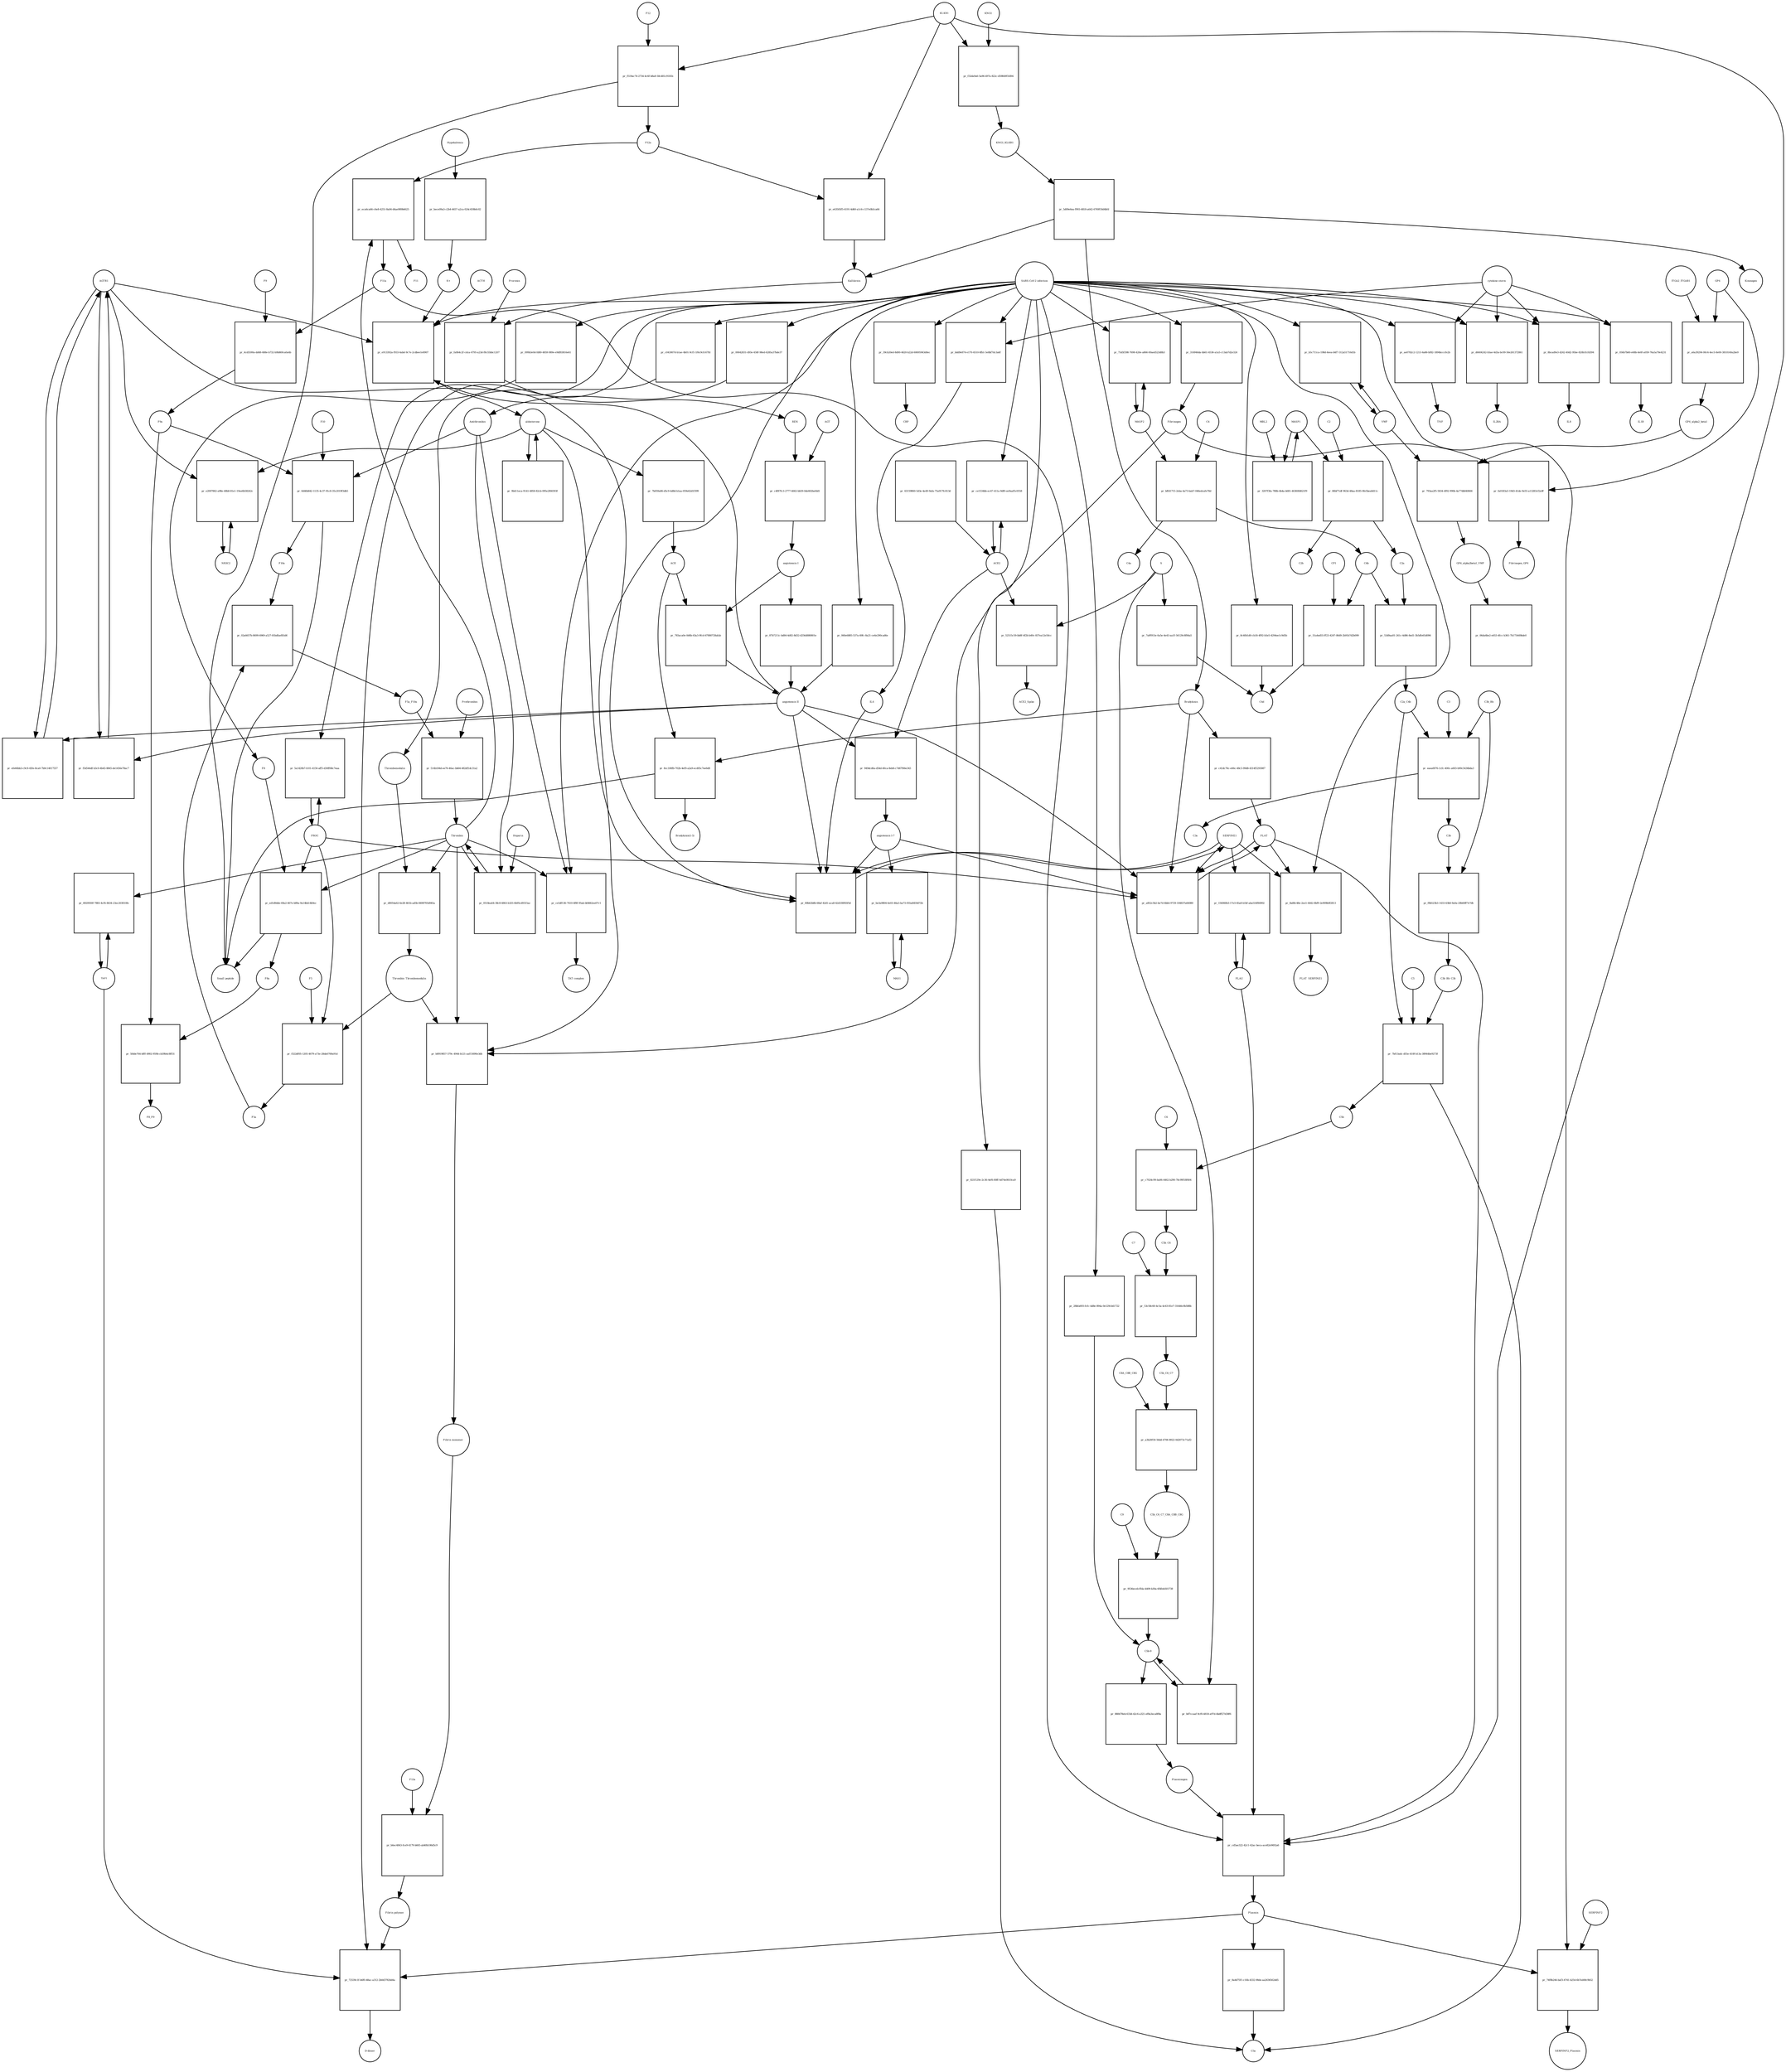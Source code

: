 strict digraph  {
F8 [annotation="urn_miriam_hgnc_3546|urn_miriam_taxonomy_9606", bipartite=0, cls=macromolecule, fontsize=4, label=F8, shape=circle];
"pr_ed1d9dde-69a2-467e-b89a-9a14bb14b9ec" [annotation="", bipartite=1, cls=process, fontsize=4, label="pr_ed1d9dde-69a2-467e-b89a-9a14bb14b9ec", shape=square];
"Small peptide" [annotation=urn_miriam_mesh_D010446, bipartite=0, cls=macromolecule, fontsize=4, label="Small peptide", shape=circle];
F8a [annotation="urn_miriam_hgnc.symbol_F8|urn_miriam_mesh_D015944|urn_miriam_taxonomy_9606", bipartite=0, cls=macromolecule, fontsize=4, label=F8a, shape=circle];
Thrombin [annotation="urn_miriam_hgnc_3535|urn_miriam_taxonomy_9606", bipartite=0, cls=macromolecule, fontsize=4, label=Thrombin, shape=circle];
PROC [annotation="urn_miriam_hgnc_9451|urn_miriam_taxonomy_9606", bipartite=0, cls=macromolecule, fontsize=4, label=PROC, shape=circle];
AGTR1 [annotation=urn_miriam_hgnc_336, bipartite=0, cls=macromolecule, fontsize=4, label=AGTR1, shape=circle];
"pr_efe66bb3-c9c9-45fe-8ca0-7b9c14017557" [annotation="", bipartite=1, cls=process, fontsize=4, label="pr_efe66bb3-c9c9-45fe-8ca0-7b9c14017557", shape=square];
"angiotensin II" [annotation="urn_miriam_obo.chebi_CHEBI%3A2718|urn_miriam_taxonomy_9606", bipartite=0, cls="simple chemical", fontsize=4, label="angiotensin II", shape=circle];
NR3C2 [annotation="", bipartite=0, cls=macromolecule, fontsize=4, label=NR3C2, shape=circle];
"pr_e2007862-a98e-48b8-81e1-19ee6b58242c" [annotation="", bipartite=1, cls=process, fontsize=4, label="pr_e2007862-a98e-48b8-81e1-19ee6b58242c", shape=square];
aldosterone [annotation="urn_miriam_obo.chebi_CHEBI%3A27584", bipartite=0, cls="simple chemical", fontsize=4, label=aldosterone, shape=circle];
"pr_9b411eca-9141-4858-82cb-095e2f66593f" [annotation="", bipartite=1, cls=process, fontsize=4, label="pr_9b411eca-9141-4858-82cb-095e2f66593f", shape=square];
SERPINE1 [annotation="", bipartite=0, cls=macromolecule, fontsize=4, label=SERPINE1, shape=circle];
"pr_80b62b8b-68af-42d1-aca8-42d330f65f5d" [annotation="", bipartite=1, cls=process, fontsize=4, label="pr_80b62b8b-68af-42d1-aca8-42d330f65f5d", shape=square];
"angiotensin I-7" [annotation="urn_miriam_obo.chebi_CHEBI%3A55438|urn_miriam_taxonomy_9606", bipartite=0, cls="simple chemical", fontsize=4, label="angiotensin I-7", shape=circle];
IL6 [annotation="urn_miriam_hgnc_6018|urn_miriam_taxonomy_9606", bipartite=0, cls=macromolecule, fontsize=4, label=IL6, shape=circle];
"pr_e913392a-f933-4abd-9c7e-2cdbee1e8907" [annotation="", bipartite=1, cls=process, fontsize=4, label="pr_e913392a-f933-4abd-9c7e-2cdbee1e8907", shape=square];
"SARS-CoV-2 infection" [annotation="urn_miriam_taxonomy_2697049|urn_miriam_mesh_D012327", bipartite=0, cls=phenotype, fontsize=4, label="SARS-CoV-2 infection", shape=circle];
"K+" [annotation="urn_miriam_obo.chebi_CHEBI%3A29103", bipartite=0, cls="simple chemical", fontsize=4, label="K+", shape=circle];
ACTH [annotation=urn_miriam_hgnc_9201, bipartite=0, cls="simple chemical", fontsize=4, label=ACTH, shape=circle];
"pr_060e6885-537a-49fc-8a21-ce6e290cad6e" [annotation="", bipartite=1, cls=process, fontsize=4, label="pr_060e6885-537a-49fc-8a21-ce6e290cad6e", shape=square];
Bradykinin [annotation="urn_miriam_obo.chebi_CHEBI%3A3165|urn_miriam_taxonomy_9606", bipartite=0, cls=macromolecule, fontsize=4, label=Bradykinin, shape=circle];
"pr_8cc180fb-702b-4ef9-a2a9-ecd05c7ee6d8" [annotation="", bipartite=1, cls=process, fontsize=4, label="pr_8cc180fb-702b-4ef9-a2a9-ecd05c7ee6d8", shape=square];
"Bradykinin(1-5)" [annotation="urn_miriam_mesh_C079000|urn_miriam_taxonomy_9606", bipartite=0, cls=macromolecule, fontsize=4, label="Bradykinin(1-5)", shape=circle];
ACE [annotation="urn_miriam_hgnc_2707|urn_miriam_taxonomy_9606", bipartite=0, cls=macromolecule, fontsize=4, label=ACE, shape=circle];
"pr_c41dc76c-e66c-48c5-99d8-4314f5293087" [annotation="", bipartite=1, cls=process, fontsize=4, label="pr_c41dc76c-e66c-48c5-99d8-4314f5293087", shape=square];
PLAT [annotation="urn_miriam_hgnc_9051|urn_miriam_taxonomy_9606", bipartite=0, cls=macromolecule, fontsize=4, label=PLAT, shape=circle];
"pr_f5d544df-b3c0-4b43-8845-de1456e78ac7" [annotation="", bipartite=1, cls=process, fontsize=4, label="pr_f5d544df-b3c0-4b43-8845-de1456e78ac7", shape=square];
MAS1 [annotation="", bipartite=0, cls=macromolecule, fontsize=4, label=MAS1, shape=circle];
"pr_be3a9804-6e03-46a3-ba73-055a8459d72b" [annotation="", bipartite=1, cls=process, fontsize=4, label="pr_be3a9804-6e03-46a3-ba73-055a8459d72b", shape=square];
Fibrinogen [annotation="urn_miriam_pubmed_19296670|urn_miriam_obo.go_GO%3A0005577|urn_miriam_hgnc_3661|urn_miriam_hgnc_3662|urn_miriam_hgnc_3694|urn_miriam_taxonomy_9606", bipartite=0, cls=complex, fontsize=4, label=Fibrinogen, shape=circle];
"pr_fa0183a5-19d3-41de-9e55-a13283cf2a9f" [annotation="", bipartite=1, cls=process, fontsize=4, label="pr_fa0183a5-19d3-41de-9e55-a13283cf2a9f", shape=square];
GP6 [annotation="urn_miriam_hgnc_HGNC%3A14388|urn_miriam_taxonomy_9606", bipartite=0, cls=macromolecule, fontsize=4, label=GP6, shape=circle];
Fibrinogen_GP6 [annotation="urn_miriam_pubmed_19296670|urn_miriam_obo.go_GO%3A0005577|urn_miriam_hgnc_HGNC%3A14388|urn_miriam_taxonomy_9606", bipartite=0, cls=complex, fontsize=4, label=Fibrinogen_GP6, shape=circle];
GP6_alpha2_beta1 [annotation="urn_miriam_pubmed_25051961|urn_miriam_taxonomy_10090|urn_miriam_hgnc_14338|urn_miriam_hgnc_6137|urn_miriam_hgnc_6153", bipartite=0, cls=complex, fontsize=4, label=GP6_alpha2_beta1, shape=circle];
"pr_793aa2f5-5834-4f92-990b-4a77db840666" [annotation="", bipartite=1, cls=process, fontsize=4, label="pr_793aa2f5-5834-4f92-990b-4a77db840666", shape=square];
VWF [annotation="urn_miriam_hgnc_12726|urn_miriam_taxonomy_9606", bipartite=0, cls=macromolecule, fontsize=4, label=VWF, shape=circle];
GP6_alpha2beta1_VWF [annotation="urn_miriam_pubmed_25051961|urn_miriam_taxonomy_10090|urn_miriam_hgnc_14338|urn_miriam_hgnc_6137|urn_miriam_hgnc_6153|urn_miriam_hgnc_12726", bipartite=0, cls=complex, fontsize=4, label=GP6_alpha2beta1_VWF, shape=circle];
"pr_a6a39294-00c4-4ec5-8e00-3810140a2be9" [annotation="", bipartite=1, cls=process, fontsize=4, label="pr_a6a39294-00c4-4ec5-8e00-3810140a2be9", shape=square];
ITGA2_ITGAB1 [annotation="urn_miriam_intact_EBI-16428357|urn_miriam_hgnc_6137|urn_miriam_hgnc_6153|urn_miriam_taxonomy_9606", bipartite=0, cls=complex, fontsize=4, label=ITGA2_ITGAB1, shape=circle];
"pr_06da6be2-e653-4fcc-b361-7b173449bde0" [annotation="", bipartite=1, cls="omitted process", fontsize=4, label="pr_06da6be2-e653-4fcc-b361-7b173449bde0", shape=square];
"Fibrin polymer" [annotation="urn_miriam_mesh_C465961|urn_miriam_taxonomy_9606", bipartite=0, cls=macromolecule, fontsize=4, label="Fibrin polymer", shape=circle];
"pr_72539c1f-b6f0-48ac-a312-2b0d37826d4a" [annotation="", bipartite=1, cls=process, fontsize=4, label="pr_72539c1f-b6f0-48ac-a312-2b0d37826d4a", shape=square];
"D-dimer" [annotation="urn_miriam_pubmed_19008457|urn_miriam_mesh_C036309|urn_miriam_taxonomy_9606", bipartite=0, cls=macromolecule, fontsize=4, label="D-dimer", shape=circle];
Plasmin [annotation="urn_miriam_hgnc.symbol_PLG|urn_miriam_mesh_D005341|urn_miriam_brenda_3.4.21.7|urn_miriam_taxonomy_9606", bipartite=0, cls=macromolecule, fontsize=4, label=Plasmin, shape=circle];
TAFI [annotation="urn_miriam_hgnc_1546|urn_miriam_taxonomy_9606", bipartite=0, cls=macromolecule, fontsize=4, label=TAFI, shape=circle];
"Fibrin monomer" [annotation="urn_miriam_mesh_C011468|urn_miriam_taxonomy_9606", bipartite=0, cls=macromolecule, fontsize=4, label="Fibrin monomer", shape=circle];
"pr_b6ec4843-fce9-4179-b665-ab40b106d5c9" [annotation="", bipartite=1, cls=process, fontsize=4, label="pr_b6ec4843-fce9-4179-b665-ab40b106d5c9", shape=square];
F13a [annotation="urn_miriam_hgnc.symbol_F13|urn_miriam_mesh_D026122|urn_miriam_brenda_2.3.2.13|urn_miriam_taxonomy_9606", bipartite=0, cls=macromolecule, fontsize=4, label=F13a, shape=circle];
"pr_ae0782c2-1213-4a86-bf82-1894bcccfe2b" [annotation="", bipartite=1, cls=process, fontsize=4, label="pr_ae0782c2-1213-4a86-bf82-1894bcccfe2b", shape=square];
TNF [annotation="urn_miriam_hgnc_11892|urn_miriam_taxonomy_9606", bipartite=0, cls=macromolecule, fontsize=4, label=TNF, shape=circle];
"cytokine storm" [annotation="urn_miriam_pubmed_2504360|urn_miriam_taxonomy_9606", bipartite=0, cls=phenotype, fontsize=4, label="cytokine storm", shape=circle];
"pr_8a4d75f1-c16b-4332-98de-aa2636562dd5" [annotation="", bipartite=1, cls=process, fontsize=4, label="pr_8a4d75f1-c16b-4332-98de-aa2636562dd5", shape=square];
C5a [annotation="urn_miriam_hgnc.symbol_C5|urn_miriam_mesh_D015936|urn_miriam_taxonomy_9606", bipartite=0, cls=macromolecule, fontsize=4, label=C5a, shape=circle];
"pr_888478eb-633d-42c6-a321-ef8a3eca8f8a" [annotation="", bipartite=1, cls=process, fontsize=4, label="pr_888478eb-633d-42c6-a321-ef8a3eca8f8a", shape=square];
Plasminogen [annotation="urn_miriam_hgnc_9071|urn_miriam_taxonomy_9606", bipartite=0, cls=macromolecule, fontsize=4, label=Plasminogen, shape=circle];
"C5b-9" [annotation="urn_miriam_obo.go_GO%3A0005579|urn_miriam_mesh_D015938|urn_miriam_mesh_D050776|urn_miriam_hgnc_1339|urn_miriam_hgnc_1346|urn_miriam_hgnc_1352|urn_miriam_hgnc_1353|urn_miriam_hgnc_1354|urn_miriam_hgnc_1358|urn_miriam_taxonomy_9606", bipartite=0, cls=complex, fontsize=4, label="C5b-9", shape=circle];
C2 [annotation="urn_miriam_hgnc_1248|urn_miriam_taxonomy_9606", bipartite=0, cls=macromolecule, fontsize=4, label=C2, shape=circle];
"pr_86bf71df-963d-48aa-8185-0fe5bea8d11c" [annotation="", bipartite=1, cls=process, fontsize=4, label="pr_86bf71df-963d-48aa-8185-0fe5bea8d11c", shape=square];
C2a [annotation="urn_miriam_hgnc.symbol_C2|urn_miriam_mesh_D050678|urn_miriam_taxonomy_9606", bipartite=0, cls=macromolecule, fontsize=4, label=C2a, shape=circle];
C2b [annotation="urn_miriam_hgnc.symbol_C2|urn_miriam_mesh_D050679|urn_miriam_taxonomy_9606", bipartite=0, cls=macromolecule, fontsize=4, label=C2b, shape=circle];
MASP1 [annotation="urn_miriam_hgnc_6901|urn_miriam_taxonomy_9606", bipartite=0, cls=macromolecule, fontsize=4, label=MASP1, shape=circle];
"pr_d6604242-b5ae-4d3a-bc09-56e261372861" [annotation="", bipartite=1, cls=process, fontsize=4, label="pr_d6604242-b5ae-4d3a-bc09-56e261372861", shape=square];
IL2RA [annotation="urn_miriam_hgnc_6008|urn_miriam_taxonomy_9606", bipartite=0, cls=macromolecule, fontsize=4, label=IL2RA, shape=circle];
"pr_8bcad9e3-d242-40d2-95be-820b1fcfd394" [annotation="", bipartite=1, cls=process, fontsize=4, label="pr_8bcad9e3-d242-40d2-95be-820b1fcfd394", shape=square];
IL8 [annotation="urn_miriam_hgnc_6025|urn_miriam_taxonomy_9606", bipartite=0, cls=macromolecule, fontsize=4, label=IL8, shape=circle];
"pr_821f129e-2c36-4ef6-80ff-4d74e0610ca9" [annotation="", bipartite=1, cls=process, fontsize=4, label="pr_821f129e-2c36-4ef6-80ff-4d74e0610ca9", shape=square];
"pr_bdd9e874-e170-4510-8fb1-5e8bf7dc3a6f" [annotation="", bipartite=1, cls=process, fontsize=4, label="pr_bdd9e874-e170-4510-8fb1-5e8bf7dc3a6f", shape=square];
"pr_056b7b60-e68b-4e0f-a059-76a5a79e4231" [annotation="", bipartite=1, cls=process, fontsize=4, label="pr_056b7b60-e68b-4e0f-a059-76a5a79e4231", shape=square];
IL1B [annotation="urn_miriam_hgnc_5992|urn_miriam_taxonomy_9606", bipartite=0, cls=macromolecule, fontsize=4, label=IL1B, shape=circle];
Prorenin [annotation="urn_miriam_hgnc_9958|urn_miriam_taxonomy_9606", bipartite=0, cls=macromolecule, fontsize=4, label=Prorenin, shape=circle];
"pr_fa9b4c2f-cdca-4795-a23d-f8c55bbc1207" [annotation="", bipartite=1, cls=process, fontsize=4, label="pr_fa9b4c2f-cdca-4795-a23d-f8c55bbc1207", shape=square];
REN [annotation="urn_miriam_hgnc.symbol_REN|urn_miriam_taxonomy_9606", bipartite=0, cls=macromolecule, fontsize=4, label=REN, shape=circle];
Kallikrein [annotation="urn_miriam_hgnc.symbol_KLKB1|urn_miriam_mesh_D020842|urn_miriam_brenda_3.4.21.34|urn_miriam_taxonomy_9606", bipartite=0, cls=macromolecule, fontsize=4, label=Kallikrein, shape=circle];
KLKB1 [annotation="urn_miriam_hgnc_6371|urn_miriam_taxonomy_9606", bipartite=0, cls=macromolecule, fontsize=4, label=KLKB1, shape=circle];
"pr_e63505f5-6191-4d60-a1c6-c137e0b5ca66" [annotation="", bipartite=1, cls=process, fontsize=4, label="pr_e63505f5-6191-4d60-a1c6-c137e0b5ca66", shape=square];
F12a [annotation="urn_miriam_hgnc.symbol_F12|urn_miriam_mesh_D015956|urn_miriam_brenda_3.4.21.38|urn_miriam_taxonomy_9606", bipartite=0, cls=macromolecule, fontsize=4, label=F12a, shape=circle];
"pr_c043007d-b1ae-4b01-9cf1-1f6c9cfc67fd" [annotation="", bipartite=1, cls=process, fontsize=4, label="pr_c043007d-b1ae-4b01-9cf1-1f6c9cfc67fd", shape=square];
Thrombomodulin [annotation="urn_miriam_hgnc_11784|urn_miriam_taxonomy_9606", bipartite=0, cls=macromolecule, fontsize=4, label=Thrombomodulin, shape=circle];
"pr_74f8b246-baf3-4741-b254-6b7ed49c9b52" [annotation="", bipartite=1, cls=process, fontsize=4, label="pr_74f8b246-baf3-4741-b254-6b7ed49c9b52", shape=square];
SERPINF2 [annotation="urn_miriam_hgnc_9075|urn_miriam_taxonomy_9606", bipartite=0, cls=macromolecule, fontsize=4, label=SERPINF2, shape=circle];
SERPINF2_Plasmin [annotation="urn_miriam_pubmed_2437112|urn_miriam_biogrid_314240|urn_miriam_hgnc_9075|urn_miriam_mesh_D005341|urn_miriam_taxonomy_9606", bipartite=0, cls=complex, fontsize=4, label=SERPINF2_Plasmin, shape=circle];
"pr_8c40b1d0-cb18-4f92-b5e5-4294ee1c9d5b" [annotation="", bipartite=1, cls=process, fontsize=4, label="pr_8c40b1d0-cb18-4f92-b5e5-4294ee1c9d5b", shape=square];
C4d [annotation="urn_miriam_hgnc.symbol_C4b|urn_miriam_mesh_C032261|urn_miriam_taxonomy_9606", bipartite=0, cls=macromolecule, fontsize=4, label=C4d, shape=circle];
"pr_28bfa693-fcfc-4d8e-894a-0e129cb41722" [annotation="", bipartite=1, cls=process, fontsize=4, label="pr_28bfa693-fcfc-4d8e-894a-0e129cb41722", shape=square];
"pr_5a1420b7-fc01-4150-aff5-d30ff68c7eaa" [annotation="", bipartite=1, cls=process, fontsize=4, label="pr_5a1420b7-fc01-4150-aff5-d30ff68c7eaa", shape=square];
"pr_b5c711ca-198d-4eea-b6f7-312a51716d1b" [annotation="", bipartite=1, cls=process, fontsize=4, label="pr_b5c711ca-198d-4eea-b6f7-312a51716d1b", shape=square];
"pr_39cb20ed-8d00-4620-b22d-60695943d0ec" [annotation="", bipartite=1, cls=process, fontsize=4, label="pr_39cb20ed-8d00-4620-b22d-60695943d0ec", shape=square];
CRP [annotation="urn_miriam_hgnc_2367|urn_miriam_taxonomy_9606", bipartite=0, cls=macromolecule, fontsize=4, label=CRP, shape=circle];
"pr_b87ccaaf-9cf0-4818-a97d-4bdff27d38f6" [annotation="", bipartite=1, cls=process, fontsize=4, label="pr_b87ccaaf-9cf0-4818-a97d-4bdff27d38f6", shape=square];
S [annotation="urn_miriam_uniprot_P0DTC2|urn_miriam_uniprot_P59594|urn_miriam_taxonomy_2697049", bipartite=0, cls=macromolecule, fontsize=4, label=S, shape=circle];
"pr_7a9f915e-0a5e-4e43-aa1f-56129c8f84a5" [annotation="", bipartite=1, cls=process, fontsize=4, label="pr_7a9f915e-0a5e-4e43-aa1f-56129c8f84a5", shape=square];
"pr_949dcd6a-d54d-40ca-8eb8-c7d67f66e343" [annotation="", bipartite=1, cls=process, fontsize=4, label="pr_949dcd6a-d54d-40ca-8eb8-c7d67f66e343", shape=square];
ACE2 [annotation="urn_miriam_hgnc_13557|urn_miriam_taxonomy_9606", bipartite=0, cls=macromolecule, fontsize=4, label=ACE2, shape=circle];
"pr_63159860-5d3e-4e49-9afa-75a917fc813d" [annotation="", bipartite=1, cls=process, fontsize=4, label="pr_63159860-5d3e-4e49-9afa-75a917fc813d", shape=square];
"pr_52515c59-bb8f-4f2b-b49c-837ea12e50cc" [annotation="", bipartite=1, cls=process, fontsize=4, label="pr_52515c59-bb8f-4f2b-b49c-837ea12e50cc", shape=square];
ACE2_Spike [annotation="urn_miriam_pdb_6CS2|urn_miriam_hgnc_13557|urn_miriam_uniprot_P0DTC2|urn_miriam_taxonomy_9606|urn_miriam_taxonomy_2697049", bipartite=0, cls=complex, fontsize=4, label=ACE2_Spike, shape=circle];
"pr_ce1534bb-ec47-411a-9df0-ee9aaf5c0558" [annotation="", bipartite=1, cls=process, fontsize=4, label="pr_ce1534bb-ec47-411a-9df0-ee9aaf5c0558", shape=square];
"pr_00642831-d93e-458f-98ed-6285a37bde37" [annotation="", bipartite=1, cls=process, fontsize=4, label="pr_00642831-d93e-458f-98ed-6285a37bde37", shape=square];
Antithrombin [annotation="urn_miriam_hgnc_775|urn_miriam_taxonomy_9606", bipartite=0, cls=macromolecule, fontsize=4, label=Antithrombin, shape=circle];
"pr_099b3e0d-fd80-4859-989e-e9df83816e61" [annotation="", bipartite=1, cls=process, fontsize=4, label="pr_099b3e0d-fd80-4859-989e-e9df83816e61", shape=square];
C4b [annotation="urn_miriam_hgnc_1324|urn_miriam_taxonomy_9606", bipartite=0, cls=macromolecule, fontsize=4, label=C4b, shape=circle];
"pr_51a4ed55-ff23-4247-80d9-2b91b7d2b099" [annotation="", bipartite=1, cls=process, fontsize=4, label="pr_51a4ed55-ff23-4247-80d9-2b91b7d2b099", shape=square];
CFI [annotation="urn_miriam_hgnc_2771|urn_miriam_taxonomy_9606", bipartite=0, cls=macromolecule, fontsize=4, label=CFI, shape=circle];
C3b [annotation="urn_miriam_hgnc.symbol_C3|urn_miriam_mesh_D003179|urn_miriam_taxonomy_9606", bipartite=0, cls=macromolecule, fontsize=4, label=C3b, shape=circle];
"pr_f8b523b3-1433-43b8-9a0a-20b60ff7e7db" [annotation="", bipartite=1, cls=process, fontsize=4, label="pr_f8b523b3-1433-43b8-9a0a-20b60ff7e7db", shape=square];
C3b_Bb [annotation="urn_miriam_pubmed_12440962|urn_miriam_brenda_3.4.21.47|urn_miriam_mesh_D051561|urn_miriam_mesh_D003179|urn_miriam_hgnc_1037|urn_miriam_taxonomy_9606", bipartite=0, cls=complex, fontsize=4, label=C3b_Bb, shape=circle];
C3b_Bb_C3b [annotation="urn_miriam_pubmed_12440962|urn_miriam_brenda_34.4.21.47|urn_miriam_mesh_D051566|urn_miriam_mesh_D003179|urn_miriam_hgnc_1037|urn_miriam_taxonomy_9606", bipartite=0, cls=complex, fontsize=4, label=C3b_Bb_C3b, shape=circle];
"pr_53d9aa01-241c-4d86-8ed1-3b5dfe65d096" [annotation="", bipartite=1, cls=process, fontsize=4, label="pr_53d9aa01-241c-4d86-8ed1-3b5dfe65d096", shape=square];
C2a_C4b [annotation="urn_miriam_mesh_D051574|urn_miriam_brenda_3.4.21.43|urn_miriam_mesh_D050678|urn_miriam_hgnc_1324|urn_miriam_taxonomy_9606", bipartite=0, cls=complex, fontsize=4, label=C2a_C4b, shape=circle];
C4 [annotation="urn_miriam_mesh_D00318|urn_miriam_taxonomy_9606", bipartite=0, cls=macromolecule, fontsize=4, label=C4, shape=circle];
"pr_bffd1715-2eba-4a73-bab7-046edcafe78d" [annotation="", bipartite=1, cls=process, fontsize=4, label="pr_bffd1715-2eba-4a73-bab7-046edcafe78d", shape=square];
C4a [annotation="urn_miriam_hgnc_1323|urn_miriam_taxonomy_9606", bipartite=0, cls=macromolecule, fontsize=4, label=C4a, shape=circle];
MASP2 [annotation="urn_miriam_hgnc_6902|urn_miriam_taxonomy_9606", bipartite=0, cls=macromolecule, fontsize=4, label=MASP2, shape=circle];
"pr_3207f3fa-788b-4b4a-b681-46360fd621f9" [annotation="", bipartite=1, cls=process, fontsize=4, label="pr_3207f3fa-788b-4b4a-b681-46360fd621f9", shape=square];
MBL2 [annotation="urn_miriam_hgnc_6902|urn_miriam_taxonomy_9606", bipartite=0, cls=macromolecule, fontsize=4, label=MBL2, shape=circle];
"pr_75d5f398-7698-420e-a866-00aed523d8b3" [annotation="", bipartite=1, cls=process, fontsize=4, label="pr_75d5f398-7698-420e-a866-00aed523d8b3", shape=square];
PLAU [annotation="urn_miriam_hgnc_9052|urn_miriam_taxonomy_9606", bipartite=0, cls=macromolecule, fontsize=4, label=PLAU, shape=circle];
"pr_156060b3-17e3-45a8-b1bf-aba516f84902" [annotation="", bipartite=1, cls=process, fontsize=4, label="pr_156060b3-17e3-45a8-b1bf-aba516f84902", shape=square];
C5b_C6_C7_C8A_C8B_C8G [annotation="urn_miriam_pubmed_28630159|urn_miriam_mesh_C042295|urn_miriam_mesh_D050776|urn_miriam_hgnc_1339|urn_miriam_hgnc_1352|urn_miriam_hgnc_1353|urn_miriam_hgnc_1354|urn_miriam_taxonomy_9606", bipartite=0, cls=complex, fontsize=4, label=C5b_C6_C7_C8A_C8B_C8G, shape=circle];
"pr_9536eceb-ffda-4409-b30a-6f4feb501738" [annotation="", bipartite=1, cls=process, fontsize=4, label="pr_9536eceb-ffda-4409-b30a-6f4feb501738", shape=square];
C9 [annotation="urn_miriam_hgnc_1358|urn_miriam_taxonomy_9606", bipartite=0, cls=macromolecule, fontsize=4, label=C9, shape=circle];
C5b_C6_C7 [annotation="urn_miriam_pubmed_28630159|urn_miriam_mesh_C037453|urn_miriam_mesh_D050776|urn_miriam_hgnc_1339|urn_miriam_hgnc_1346|urn_miriam_taxonomy_9606", bipartite=0, cls=complex, fontsize=4, label=C5b_C6_C7, shape=circle];
"pr_a3b20f18-56dd-4706-8922-0d2073c71af2" [annotation="", bipartite=1, cls=process, fontsize=4, label="pr_a3b20f18-56dd-4706-8922-0d2073c71af2", shape=square];
C8A_C8B_C8G [annotation="urn_miriam_mesh_D003185|urn_miriam_hgnc_1353|urn_miriam_hgnc_1352|urn_miriam_hgnc_1354|urn_miriam_taxonomy_9606", bipartite=0, cls=complex, fontsize=4, label=C8A_C8B_C8G, shape=circle];
C5b_C6 [annotation="urn_miriam_mesh_C050974|urn_miriam_mesh_D050776|urn_miriam_hgnc_1339|urn_miriam_taxonomy_9606", bipartite=0, cls=complex, fontsize=4, label=C5b_C6, shape=circle];
"pr_53c58c60-4c5a-4c63-81e7-31646c0b588b" [annotation="", bipartite=1, cls=process, fontsize=4, label="pr_53c58c60-4c5a-4c63-81e7-31646c0b588b", shape=square];
C7 [annotation="urn_miriam_hgnc_HGNC%3A1346|urn_miriam_taxonomy_9606", bipartite=0, cls=macromolecule, fontsize=4, label=C7, shape=circle];
C5b [annotation="urn_miriam_hgnc.symbol_C5|urn_miriam_mesh_D050776|urn_miriam_taxonomy_9606", bipartite=0, cls=macromolecule, fontsize=4, label=C5b, shape=circle];
"pr_c7024c99-ba06-4462-b290-78c99f18f604" [annotation="", bipartite=1, cls=process, fontsize=4, label="pr_c7024c99-ba06-4462-b290-78c99f18f604", shape=square];
C6 [annotation="urn_miriam_hgnc_1339|urn_miriam_taxonomy_9606", bipartite=0, cls=macromolecule, fontsize=4, label=C6, shape=circle];
C5 [annotation="urn_miriam_hgnc_1331|urn_miriam_taxonomy_9606", bipartite=0, cls=macromolecule, fontsize=4, label=C5, shape=circle];
"pr_7bf13adc-d55e-410f-b13a-38944be9273f" [annotation="", bipartite=1, cls=process, fontsize=4, label="pr_7bf13adc-d55e-410f-b13a-38944be9273f", shape=square];
C3 [annotation="urn_miriam_hgnc_1318|urn_miriam_taxonomy_9606", bipartite=0, cls=macromolecule, fontsize=4, label=C3, shape=circle];
"pr_eaea6976-1cfc-400c-a603-b90c5436bda3" [annotation="", bipartite=1, cls=process, fontsize=4, label="pr_eaea6976-1cfc-400c-a603-b90c5436bda3", shape=square];
C3a [annotation="urn_miriam_hgnc.symbol_C3|urn_miriam_mesh_D015926|urn_miriam_taxonomy_9606", bipartite=0, cls=macromolecule, fontsize=4, label=C3a, shape=circle];
"pr_d0054a62-6e28-461b-ad5b-8498705d945a" [annotation="", bipartite=1, cls=process, fontsize=4, label="pr_d0054a62-6e28-461b-ad5b-8498705d945a", shape=square];
Thrombin_Thrombomodulin [annotation="urn_miriam_pubmed_6282863|urn_miriam_taxonomy_9986|urn_miriam_biogrid_283352|urn_miriam_mesh_D013917|urn_miriam_hgnc_11784", bipartite=0, cls=complex, fontsize=4, label=Thrombin_Thrombomodulin, shape=circle];
"pr_b8919857-579c-4944-b121-aaf15690e3db" [annotation="", bipartite=1, cls=process, fontsize=4, label="pr_b8919857-579c-4944-b121-aaf15690e3db", shape=square];
KNG1_KLKB1 [annotation="urn_miriam_pubmed_17598838|urn_miriam_intact_EBI-10087151|urn_miriam_hgnc_6371|urn_miriam_hgnc_6383|urn_miriam_taxonomy_9606", bipartite=0, cls=complex, fontsize=4, label=KNG1_KLKB1, shape=circle];
"pr_5d09e6ea-f993-4818-a642-6769f18d4bfd" [annotation="", bipartite=1, cls=process, fontsize=4, label="pr_5d09e6ea-f993-4818-a642-6769f18d4bfd", shape=square];
Kininogen [annotation="urn_miriam_hgnc.symbol_KNG1|urn_miriam_mesh_D019679|urn_miriam_taxonomy_9606", bipartite=0, cls=macromolecule, fontsize=4, label=Kininogen, shape=circle];
"pr_316946da-bb61-4536-a1a5-c13ab7d2e324" [annotation="", bipartite=1, cls=process, fontsize=4, label="pr_316946da-bb61-4536-a1a5-c13ab7d2e324", shape=square];
"angiotensin I" [annotation="urn_miriam_obo.chebi_CHEBI%3A2718|urn_miriam_taxonomy_9606", bipartite=0, cls="simple chemical", fontsize=4, label="angiotensin I", shape=circle];
"pr_87b7211c-bd84-4d02-8d32-d256d880801e" [annotation="", bipartite=1, cls=process, fontsize=4, label="pr_87b7211c-bd84-4d02-8d32-d256d880801e", shape=square];
"pr_8a88c48e-2ee1-4442-8bf9-2e909b0f2813" [annotation="", bipartite=1, cls=process, fontsize=4, label="pr_8a88c48e-2ee1-4442-8bf9-2e909b0f2813", shape=square];
PLAT_SERPINE1 [annotation="urn_miriam_pubmed_22449964|urn_miriam_intact_EBI-7800882|urn_miriam_hgnc_9051|urn_miriam_hgnc_8593|urn_miriam_taxonomy_9606", bipartite=0, cls=complex, fontsize=4, label=PLAT_SERPINE1, shape=circle];
"pr_6920930f-7883-4cf4-8434-23ec203010fe" [annotation="", bipartite=1, cls=process, fontsize=4, label="pr_6920930f-7883-4cf4-8434-23ec203010fe", shape=square];
"pr_a852c5b2-be7d-4bb4-9729-104837a66080" [annotation="", bipartite=1, cls=process, fontsize=4, label="pr_a852c5b2-be7d-4bb4-9729-104837a66080", shape=square];
"pr_ce5df136-7410-4f8f-95ab-bfd662ee07c1" [annotation="", bipartite=1, cls=process, fontsize=4, label="pr_ce5df136-7410-4f8f-95ab-bfd662ee07c1", shape=square];
"TAT complex" [annotation="urn_miriam_pubmed_22930518|urn_miriam_mesh_C046193|urn_miriam_mesh_D013917|urn_miriam_hgnc_775|urn_miriam_taxonomy_9606", bipartite=0, cls=complex, fontsize=4, label="TAT complex", shape=circle];
"pr_cd5ae322-42c1-42ac-beca-ace82e9492a6" [annotation="", bipartite=1, cls=process, fontsize=4, label="pr_cd5ae322-42c1-42ac-beca-ace82e9492a6", shape=square];
F11a [annotation="urn_miriam_hgnc.symbol_F11|urn_miriam_mesh_D015945|urn_miriam_brenda_3.4.21.27|urn_miriam_taxonomy_9606", bipartite=0, cls=macromolecule, fontsize=4, label=F11a, shape=circle];
"pr_0518ea64-38c8-4863-b325-6b95cd9315ac" [annotation="", bipartite=1, cls=process, fontsize=4, label="pr_0518ea64-38c8-4863-b325-6b95cd9315ac", shape=square];
Heparin [annotation="urn_miriam_pubmed_708377|urn_miriam_obo.chebi_CHEBI%3A28304|urn_miriam_taxonomy_9606", bipartite=0, cls="simple chemical", fontsize=4, label=Heparin, shape=circle];
Prothrombin [annotation="urn_miriam_hgnc_3535|urn_miriam_taxonomy_9606", bipartite=0, cls=macromolecule, fontsize=4, label=Prothrombin, shape=circle];
"pr_514b184d-ee76-46ac-bb64-482df1dc31a2" [annotation="", bipartite=1, cls=process, fontsize=4, label="pr_514b184d-ee76-46ac-bb64-482df1dc31a2", shape=square];
F5a_F10a [annotation="urn_miriam_pubmed_2303476|urn_miriam_mesh_C022475|urn_miriam_mesh_D15943|urn_miriam_mesh_D015951|urn_miriam_taxonomy_9606", bipartite=0, cls=complex, fontsize=4, label=F5a_F10a, shape=circle];
F10a [annotation="urn_miriam_hgnc.symbol_F10|urn_miriam_mesh_D015951|urn_miriam_brenda_3.4.21.6|urn_miriam_taxonomy_9606", bipartite=0, cls=macromolecule, fontsize=4, label=F10a, shape=circle];
"pr_02a6657b-8699-4969-a527-81bdfaefb5d6" [annotation="", bipartite=1, cls=process, fontsize=4, label="pr_02a6657b-8699-4969-a527-81bdfaefb5d6", shape=square];
F5a [annotation="urn_miriam_hgnc.symbol_F5|urn_miriam_mesh_D015943|urn_miriam_taxonomy_9606", bipartite=0, cls=macromolecule, fontsize=4, label=F5a, shape=circle];
F5 [annotation="urn_miriam_hgnc_3541|urn_miriam_taxonomy_9606", bipartite=0, cls=macromolecule, fontsize=4, label=F5, shape=circle];
"pr_f322df05-1205-4679-a73e-28da6700a91d" [annotation="", bipartite=1, cls=process, fontsize=4, label="pr_f322df05-1205-4679-a73e-28da6700a91d", shape=square];
F9a [annotation="urn_miriam_hgnc.symbol_F9|urn_miriam_mesh_D015949|urn_miriam_taxonomy_9606", bipartite=0, cls=macromolecule, fontsize=4, label=F9a, shape=circle];
"pr_5fdde764-bfff-4902-959b-cb39b4c8ff31" [annotation="", bipartite=1, cls=process, fontsize=4, label="pr_5fdde764-bfff-4902-959b-cb39b4c8ff31", shape=square];
F8_F9 [annotation="urn_miriam_pubmed_22471307|urn_miriam_hgnc_3546|urn_miriam_hgnc_35531|urn_miriam_intact_EBI-11621595|urn_miriam_taxonomy_9606", bipartite=0, cls=complex, fontsize=4, label=F8_F9, shape=circle];
F9 [annotation="urn_miriam_hgnc_35531|urn_miriam_taxonomy_9606", bipartite=0, cls=macromolecule, fontsize=4, label=F9, shape=circle];
"pr_4cd5590a-dd48-488e-b732-b9b869ca0a4b" [annotation="", bipartite=1, cls=process, fontsize=4, label="pr_4cd5590a-dd48-488e-b732-b9b869ca0a4b", shape=square];
"pr_f32da9a6-5a96-497a-822c-d59849f1fd94" [annotation="", bipartite=1, cls=process, fontsize=4, label="pr_f32da9a6-5a96-497a-822c-d59849f1fd94", shape=square];
KNG1 [annotation="urn_miriam_hgnc.symbol_6383|urn_miriam_taxonomy_9606", bipartite=0, cls=macromolecule, fontsize=4, label=KNG1, shape=circle];
"pr_eca6ca66-c6e8-4251-8a04-d4ae989b6625" [annotation="", bipartite=1, cls=process, fontsize=4, label="pr_eca6ca66-c6e8-4251-8a04-d4ae989b6625", shape=square];
F11 [annotation="urn_miriam_hgnc_3529|urn_miriam_taxonomy_9606", bipartite=0, cls=macromolecule, fontsize=4, label=F11, shape=circle];
F12 [annotation="urn_miriam_hgnc_3530|urn_miriam_taxonomy_9606", bipartite=0, cls=macromolecule, fontsize=4, label=F12, shape=circle];
"pr_f519ac74-2734-4c6f-b8a8-58c481c9181b" [annotation="", bipartite=1, cls=process, fontsize=4, label="pr_f519ac74-2734-4c6f-b8a8-58c481c9181b", shape=square];
"pr_783aca0e-0d6b-43a3-9fcd-67880728afab" [annotation="", bipartite=1, cls=process, fontsize=4, label="pr_783aca0e-0d6b-43a3-9fcd-67880728afab", shape=square];
F10 [annotation="urn_miriam_hgnc_3528|urn_miriam_taxonomy_9606", bipartite=0, cls=macromolecule, fontsize=4, label=F10, shape=circle];
"pr_0d46b842-1135-4c37-91c8-35c2019f3db5" [annotation="", bipartite=1, cls=process, fontsize=4, label="pr_0d46b842-1135-4c37-91c8-35c2019f3db5", shape=square];
AGT [annotation="urn_miriam_hgnc_333|urn_miriam_taxonomy_9606", bipartite=0, cls=macromolecule, fontsize=4, label=AGT, shape=circle];
"pr_c4f87fc3-2777-4662-bb59-0de602befdd1" [annotation="", bipartite=1, cls=process, fontsize=4, label="pr_c4f87fc3-2777-4662-bb59-0de602befdd1", shape=square];
"pr_7b059a86-d5c9-4d8d-b1aa-059e62d1f399" [annotation="", bipartite=1, cls=process, fontsize=4, label="pr_7b059a86-d5c9-4d8d-b1aa-059e62d1f399", shape=square];
"pr_bece09a3-c2b4-4657-a2ca-024c459b0c02" [annotation="", bipartite=1, cls=process, fontsize=4, label="pr_bece09a3-c2b4-4657-a2ca-024c459b0c02", shape=square];
Hypokalemia [annotation="urn_miriam_mesh_D007008|urn_miriam_taxonomy_9606", bipartite=0, cls=phenotype, fontsize=4, label=Hypokalemia, shape=circle];
F8 -> "pr_ed1d9dde-69a2-467e-b89a-9a14bb14b9ec"  [annotation="", interaction_type=consumption];
"pr_ed1d9dde-69a2-467e-b89a-9a14bb14b9ec" -> "Small peptide"  [annotation="", interaction_type=production];
"pr_ed1d9dde-69a2-467e-b89a-9a14bb14b9ec" -> F8a  [annotation="", interaction_type=production];
F8a -> "pr_5fdde764-bfff-4902-959b-cb39b4c8ff31"  [annotation="", interaction_type=consumption];
Thrombin -> "pr_ed1d9dde-69a2-467e-b89a-9a14bb14b9ec"  [annotation="urn_miriam_pubmed_15746105|urn_miriam_taxonomy_9606", interaction_type=catalysis];
Thrombin -> "pr_d0054a62-6e28-461b-ad5b-8498705d945a"  [annotation="", interaction_type=consumption];
Thrombin -> "pr_b8919857-579c-4944-b121-aaf15690e3db"  [annotation="urn_miriam_pubmed_6282863|urn_miriam_pubmed_28228446|urn_miriam_pubmed_2117226|urn_miriam_taxonomy_9606", interaction_type=catalysis];
Thrombin -> "pr_6920930f-7883-4cf4-8434-23ec203010fe"  [annotation="urn_miriam_pubmed_23809134|urn_miriam_taxonomy_9823", interaction_type=catalysis];
Thrombin -> "pr_ce5df136-7410-4f8f-95ab-bfd662ee07c1"  [annotation="", interaction_type=consumption];
Thrombin -> "pr_0518ea64-38c8-4863-b325-6b95cd9315ac"  [annotation="", interaction_type=consumption];
Thrombin -> "pr_eca6ca66-c6e8-4251-8a04-d4ae989b6625"  [annotation="urn_miriam_pubmed_21304106|urn_miriam_pubmed_8631976|urn_miriam_taxonomy_9606", interaction_type=catalysis];
PROC -> "pr_ed1d9dde-69a2-467e-b89a-9a14bb14b9ec"  [annotation="urn_miriam_pubmed_15746105|urn_miriam_taxonomy_9606", interaction_type=inhibition];
PROC -> "pr_5a1420b7-fc01-4150-aff5-d30ff68c7eaa"  [annotation="", interaction_type=consumption];
PROC -> "pr_a852c5b2-be7d-4bb4-9729-104837a66080"  [annotation="urn_miriam_pubmed_10373228|urn_miriam_pubmed_3124286|urn_miriam_taxonomy_9606|urn_miriam_pubmed_12091055|urn_miriam_pubmed_3096399", interaction_type=inhibition];
PROC -> "pr_f322df05-1205-4679-a73e-28da6700a91d"  [annotation="urn_miriam_pubmed_6282863|urn_miriam_pubmed_6572921|urn_miriam_pubmed_2322551|urn_miriam_taxonomy_9606", interaction_type=inhibition];
AGTR1 -> "pr_efe66bb3-c9c9-45fe-8ca0-7b9c14017557"  [annotation="", interaction_type=consumption];
AGTR1 -> "pr_e2007862-a98e-48b8-81e1-19ee6b58242c"  [annotation="urn_miriam_pubmed_21349712|urn_miriam_taxonomy_10116|urn_miriam_pubmed_7045029|urn_miriam_taxonomy_10090", interaction_type=catalysis];
AGTR1 -> "pr_80b62b8b-68af-42d1-aca8-42d330f65f5d"  [annotation="urn_miriam_pubmed_2091055|urn_miriam_taxonomy_9606|urn_miriam_pubmed_8034668|urn_miriam_pubmed_20591974|urn_miriam_pubmed_11983698", interaction_type=catalysis];
AGTR1 -> "pr_e913392a-f933-4abd-9c7e-2cdbee1e8907"  [annotation="urn_miriam_pubmed_8404594|urn_miriam_taxonomy_9606|urn_miriam_pubmed_173529|urn_miriam_taxonomy_9615|urn_miriam_pubmed_32565254", interaction_type=catalysis];
AGTR1 -> "pr_f5d544df-b3c0-4b43-8845-de1456e78ac7"  [annotation="", interaction_type=consumption];
"pr_efe66bb3-c9c9-45fe-8ca0-7b9c14017557" -> AGTR1  [annotation="", interaction_type=production];
"angiotensin II" -> "pr_efe66bb3-c9c9-45fe-8ca0-7b9c14017557"  [annotation="", interaction_type=stimulation];
"angiotensin II" -> "pr_80b62b8b-68af-42d1-aca8-42d330f65f5d"  [annotation="urn_miriam_pubmed_2091055|urn_miriam_taxonomy_9606|urn_miriam_pubmed_8034668|urn_miriam_pubmed_20591974|urn_miriam_pubmed_11983698", interaction_type=catalysis];
"angiotensin II" -> "pr_e913392a-f933-4abd-9c7e-2cdbee1e8907"  [annotation="urn_miriam_pubmed_8404594|urn_miriam_taxonomy_9606|urn_miriam_pubmed_173529|urn_miriam_taxonomy_9615|urn_miriam_pubmed_32565254", interaction_type=catalysis];
"angiotensin II" -> "pr_f5d544df-b3c0-4b43-8845-de1456e78ac7"  [annotation="urn_miriam_pubmed_8158359|urn_miriam_taxonomy_9606", interaction_type=stimulation];
"angiotensin II" -> "pr_949dcd6a-d54d-40ca-8eb8-c7d67f66e343"  [annotation="", interaction_type=consumption];
"angiotensin II" -> "pr_a852c5b2-be7d-4bb4-9729-104837a66080"  [annotation="urn_miriam_pubmed_10373228|urn_miriam_pubmed_3124286|urn_miriam_taxonomy_9606|urn_miriam_pubmed_12091055|urn_miriam_pubmed_3096399", interaction_type=catalysis];
NR3C2 -> "pr_e2007862-a98e-48b8-81e1-19ee6b58242c"  [annotation="", interaction_type=consumption];
"pr_e2007862-a98e-48b8-81e1-19ee6b58242c" -> NR3C2  [annotation="", interaction_type=production];
aldosterone -> "pr_e2007862-a98e-48b8-81e1-19ee6b58242c"  [annotation="urn_miriam_pubmed_21349712|urn_miriam_taxonomy_10116|urn_miriam_pubmed_7045029|urn_miriam_taxonomy_10090", interaction_type=stimulation];
aldosterone -> "pr_9b411eca-9141-4858-82cb-095e2f66593f"  [annotation="", interaction_type=consumption];
aldosterone -> "pr_80b62b8b-68af-42d1-aca8-42d330f65f5d"  [annotation="urn_miriam_pubmed_2091055|urn_miriam_taxonomy_9606|urn_miriam_pubmed_8034668|urn_miriam_pubmed_20591974|urn_miriam_pubmed_11983698", interaction_type=catalysis];
aldosterone -> "pr_7b059a86-d5c9-4d8d-b1aa-059e62d1f399"  [annotation="urn_miriam_pubmed_5932931|urn_miriam_taxonomy_10116", interaction_type=catalysis];
"pr_9b411eca-9141-4858-82cb-095e2f66593f" -> aldosterone  [annotation="", interaction_type=production];
SERPINE1 -> "pr_80b62b8b-68af-42d1-aca8-42d330f65f5d"  [annotation="", interaction_type=consumption];
SERPINE1 -> "pr_156060b3-17e3-45a8-b1bf-aba516f84902"  [annotation="urn_miriam_pubmed_21199867|urn_miriam_taxonomy_9606", interaction_type=inhibition];
SERPINE1 -> "pr_8a88c48e-2ee1-4442-8bf9-2e909b0f2813"  [annotation="", interaction_type=consumption];
SERPINE1 -> "pr_a852c5b2-be7d-4bb4-9729-104837a66080"  [annotation="urn_miriam_pubmed_10373228|urn_miriam_pubmed_3124286|urn_miriam_taxonomy_9606|urn_miriam_pubmed_12091055|urn_miriam_pubmed_3096399", interaction_type=inhibition];
"pr_80b62b8b-68af-42d1-aca8-42d330f65f5d" -> SERPINE1  [annotation="", interaction_type=production];
"angiotensin I-7" -> "pr_80b62b8b-68af-42d1-aca8-42d330f65f5d"  [annotation="urn_miriam_pubmed_2091055|urn_miriam_taxonomy_9606|urn_miriam_pubmed_8034668|urn_miriam_pubmed_20591974|urn_miriam_pubmed_11983698", interaction_type=inhibition];
"angiotensin I-7" -> "pr_be3a9804-6e03-46a3-ba73-055a8459d72b"  [annotation="urn_miriam_pubmed_18026570|urn_miriam_taxonomy_10090", interaction_type=stimulation];
"angiotensin I-7" -> "pr_a852c5b2-be7d-4bb4-9729-104837a66080"  [annotation="urn_miriam_pubmed_10373228|urn_miriam_pubmed_3124286|urn_miriam_taxonomy_9606|urn_miriam_pubmed_12091055|urn_miriam_pubmed_3096399", interaction_type=inhibition];
IL6 -> "pr_80b62b8b-68af-42d1-aca8-42d330f65f5d"  [annotation="urn_miriam_pubmed_2091055|urn_miriam_taxonomy_9606|urn_miriam_pubmed_8034668|urn_miriam_pubmed_20591974|urn_miriam_pubmed_11983698", interaction_type=catalysis];
"pr_e913392a-f933-4abd-9c7e-2cdbee1e8907" -> aldosterone  [annotation="", interaction_type=production];
"SARS-CoV-2 infection" -> "pr_e913392a-f933-4abd-9c7e-2cdbee1e8907"  [annotation="urn_miriam_pubmed_8404594|urn_miriam_taxonomy_9606|urn_miriam_pubmed_173529|urn_miriam_taxonomy_9615|urn_miriam_pubmed_32565254", interaction_type="necessary stimulation"];
"SARS-CoV-2 infection" -> "pr_060e6885-537a-49fc-8a21-ce6e290cad6e"  [annotation="urn_miriam_pubmed_32048163|urn_miriam_taxonomy_9606", interaction_type=catalysis];
"SARS-CoV-2 infection" -> "pr_72539c1f-b6f0-48ac-a312-2b0d37826d4a"  [annotation="urn_miriam_pubmed_29096812|urn_miriam_pubmed_10574983|urn_miriam_pubmed_32172226|urn_miriam_taxonomy_9606", interaction_type="necessary stimulation"];
"SARS-CoV-2 infection" -> "pr_ae0782c2-1213-4a86-bf82-1894bcccfe2b"  [annotation="urn_miriam_pubmed_32504360|urn_miriam_taxonomy_9606", interaction_type=stimulation];
"SARS-CoV-2 infection" -> "pr_d6604242-b5ae-4d3a-bc09-56e261372861"  [annotation="urn_miriam_pubmed_32286245|urn_miriam_taxonomy_9606", interaction_type=stimulation];
"SARS-CoV-2 infection" -> "pr_8bcad9e3-d242-40d2-95be-820b1fcfd394"  [annotation="urn_miriam_pubmed_32286245|urn_miriam_taxonomy_9606", interaction_type=stimulation];
"SARS-CoV-2 infection" -> "pr_821f129e-2c36-4ef6-80ff-4d74e0610ca9"  [annotation="urn_miriam_pmc_PMC7260598|urn_miriam_taxonomy_9606", interaction_type="necessary stimulation"];
"SARS-CoV-2 infection" -> "pr_bdd9e874-e170-4510-8fb1-5e8bf7dc3a6f"  [annotation="urn_miriam_pubmed_32286245|urn_miriam_taxonomy_9606", interaction_type=stimulation];
"SARS-CoV-2 infection" -> "pr_056b7b60-e68b-4e0f-a059-76a5a79e4231"  [annotation="urn_miriam_pubmed_32359396|urn_miriam_taxonomy_9606", interaction_type=stimulation];
"SARS-CoV-2 infection" -> "pr_c043007d-b1ae-4b01-9cf1-1f6c9cfc67fd"  [annotation="urn_miriam_doi_10.1101%2F2020.04.25.20077842|urn_miriam_taxonomy_9606", interaction_type="necessary stimulation"];
"SARS-CoV-2 infection" -> "pr_74f8b246-baf3-4741-b254-6b7ed49c9b52"  [annotation="urn_miriam_pubmed_2437112|urn_miriam_doi_10.1101%2F2020.04.25.20077842|urn_miriam_taxonomy_9606", interaction_type=stimulation];
"SARS-CoV-2 infection" -> "pr_8c40b1d0-cb18-4f92-b5e5-4294ee1c9d5b"  [annotation="urn_miriam_pubmed_32299776|urn_miriam_taxonomy_9606", interaction_type=stimulation];
"SARS-CoV-2 infection" -> "pr_28bfa693-fcfc-4d8e-894a-0e129cb41722"  [annotation="urn_miriam_pmc_PMC7260598|urn_miriam_taxonomy_9606", interaction_type="necessary stimulation"];
"SARS-CoV-2 infection" -> "pr_5a1420b7-fc01-4150-aff5-d30ff68c7eaa"  [annotation="urn_miriam_pubmed_32302438|urn_miriam_taxonomy_9606", interaction_type="necessary stimulation"];
"SARS-CoV-2 infection" -> "pr_b5c711ca-198d-4eea-b6f7-312a51716d1b"  [annotation="urn_miriam_pubmed_32367170|urn_miriam_taxonomy_9606", interaction_type="necessary stimulation"];
"SARS-CoV-2 infection" -> "pr_39cb20ed-8d00-4620-b22d-60695943d0ec"  [annotation="urn_miriam_pubmed_32171076|urn_miriam_taxonomy_9606", interaction_type="necessary stimulation"];
"SARS-CoV-2 infection" -> "pr_ce1534bb-ec47-411a-9df0-ee9aaf5c0558"  [annotation="urn_miriam_pubmed_16008552|urn_miriam_taxonomy_9606", interaction_type=inhibition];
"SARS-CoV-2 infection" -> "pr_00642831-d93e-458f-98ed-6285a37bde37"  [annotation="urn_miriam_pubmed_32302438|urn_miriam_taxonomy_9606", interaction_type=inhibition];
"SARS-CoV-2 infection" -> "pr_099b3e0d-fd80-4859-989e-e9df83816e61"  [annotation="urn_miriam_pubmed_32367170|urn_miriam_taxonomy_9606", interaction_type="necessary stimulation"];
"SARS-CoV-2 infection" -> "pr_75d5f398-7698-420e-a866-00aed523d8b3"  [annotation="urn_miriam_pubmed_11290788|urn_miriam_pubmed_32299776|urn_miriam_taxonomy_9606", interaction_type=stimulation];
"SARS-CoV-2 infection" -> "pr_b8919857-579c-4944-b121-aaf15690e3db"  [annotation="urn_miriam_pubmed_6282863|urn_miriam_pubmed_28228446|urn_miriam_pubmed_2117226|urn_miriam_taxonomy_9606", interaction_type="necessary stimulation"];
"SARS-CoV-2 infection" -> "pr_316946da-bb61-4536-a1a5-c13ab7d2e324"  [annotation="urn_miriam_pubmed_32172226|urn_miriam_taxonomy_9606", interaction_type="necessary stimulation"];
"SARS-CoV-2 infection" -> "pr_8a88c48e-2ee1-4442-8bf9-2e909b0f2813"  [annotation="urn_miriam_pubmed_22449964|urn_miriam_doi_10.1101%2F2020.04.25.20077842|urn_miriam_taxonomy_9606", interaction_type="necessary stimulation"];
"SARS-CoV-2 infection" -> "pr_ce5df136-7410-4f8f-95ab-bfd662ee07c1"  [annotation="urn_miriam_pubmed_8136018|urn_miriam_doi_10.1101%2F2020.04.25.20077842|urn_miriam_taxonomy_9606", interaction_type="necessary stimulation"];
"K+" -> "pr_e913392a-f933-4abd-9c7e-2cdbee1e8907"  [annotation="urn_miriam_pubmed_8404594|urn_miriam_taxonomy_9606|urn_miriam_pubmed_173529|urn_miriam_taxonomy_9615|urn_miriam_pubmed_32565254", interaction_type=catalysis];
ACTH -> "pr_e913392a-f933-4abd-9c7e-2cdbee1e8907"  [annotation="urn_miriam_pubmed_8404594|urn_miriam_taxonomy_9606|urn_miriam_pubmed_173529|urn_miriam_taxonomy_9615|urn_miriam_pubmed_32565254", interaction_type=catalysis];
"pr_060e6885-537a-49fc-8a21-ce6e290cad6e" -> "angiotensin II"  [annotation="", interaction_type=production];
Bradykinin -> "pr_8cc180fb-702b-4ef9-a2a9-ecd05c7ee6d8"  [annotation="", interaction_type=consumption];
Bradykinin -> "pr_c41dc76c-e66c-48c5-99d8-4314f5293087"  [annotation="urn_miriam_pubmed_9066005|urn_miriam_taxonomy_9606", interaction_type=stimulation];
Bradykinin -> "pr_a852c5b2-be7d-4bb4-9729-104837a66080"  [annotation="urn_miriam_pubmed_10373228|urn_miriam_pubmed_3124286|urn_miriam_taxonomy_9606|urn_miriam_pubmed_12091055|urn_miriam_pubmed_3096399", interaction_type=catalysis];
"pr_8cc180fb-702b-4ef9-a2a9-ecd05c7ee6d8" -> "Bradykinin(1-5)"  [annotation="", interaction_type=production];
"pr_8cc180fb-702b-4ef9-a2a9-ecd05c7ee6d8" -> "Small peptide"  [annotation="", interaction_type=production];
ACE -> "pr_8cc180fb-702b-4ef9-a2a9-ecd05c7ee6d8"  [annotation="urn_miriam_taxonomy_9606|urn_miriam_pubmed_10969042", interaction_type=catalysis];
ACE -> "pr_783aca0e-0d6b-43a3-9fcd-67880728afab"  [annotation="urn_miriam_taxonomy_9606|urn_miriam_pubmed_190881|urn_miriam_pubmed_10969042", interaction_type=catalysis];
"pr_c41dc76c-e66c-48c5-99d8-4314f5293087" -> PLAT  [annotation="", interaction_type=production];
PLAT -> "pr_8a88c48e-2ee1-4442-8bf9-2e909b0f2813"  [annotation="", interaction_type=consumption];
PLAT -> "pr_a852c5b2-be7d-4bb4-9729-104837a66080"  [annotation="", interaction_type=consumption];
PLAT -> "pr_cd5ae322-42c1-42ac-beca-ace82e9492a6"  [annotation="urn_miriam_pubmed_89876|urn_miriam_taxonomy_9606|urn_miriam_pubmed_3850647|urn_miriam_pubmed_2966802|urn_miriam_pubmed_6539333", interaction_type=catalysis];
"pr_f5d544df-b3c0-4b43-8845-de1456e78ac7" -> AGTR1  [annotation="", interaction_type=production];
MAS1 -> "pr_be3a9804-6e03-46a3-ba73-055a8459d72b"  [annotation="", interaction_type=consumption];
"pr_be3a9804-6e03-46a3-ba73-055a8459d72b" -> MAS1  [annotation="", interaction_type=production];
Fibrinogen -> "pr_fa0183a5-19d3-41de-9e55-a13283cf2a9f"  [annotation="", interaction_type=consumption];
Fibrinogen -> "pr_b8919857-579c-4944-b121-aaf15690e3db"  [annotation="", interaction_type=consumption];
"pr_fa0183a5-19d3-41de-9e55-a13283cf2a9f" -> Fibrinogen_GP6  [annotation="", interaction_type=production];
GP6 -> "pr_fa0183a5-19d3-41de-9e55-a13283cf2a9f"  [annotation="", interaction_type=consumption];
GP6 -> "pr_a6a39294-00c4-4ec5-8e00-3810140a2be9"  [annotation="", interaction_type=consumption];
GP6_alpha2_beta1 -> "pr_793aa2f5-5834-4f92-990b-4a77db840666"  [annotation="", interaction_type=consumption];
"pr_793aa2f5-5834-4f92-990b-4a77db840666" -> GP6_alpha2beta1_VWF  [annotation="", interaction_type=production];
VWF -> "pr_793aa2f5-5834-4f92-990b-4a77db840666"  [annotation="", interaction_type=consumption];
VWF -> "pr_b5c711ca-198d-4eea-b6f7-312a51716d1b"  [annotation="", interaction_type=consumption];
GP6_alpha2beta1_VWF -> "pr_06da6be2-e653-4fcc-b361-7b173449bde0"  [annotation="", interaction_type=consumption];
"pr_a6a39294-00c4-4ec5-8e00-3810140a2be9" -> GP6_alpha2_beta1  [annotation="", interaction_type=production];
ITGA2_ITGAB1 -> "pr_a6a39294-00c4-4ec5-8e00-3810140a2be9"  [annotation="", interaction_type=consumption];
"Fibrin polymer" -> "pr_72539c1f-b6f0-48ac-a312-2b0d37826d4a"  [annotation="", interaction_type=consumption];
"pr_72539c1f-b6f0-48ac-a312-2b0d37826d4a" -> "D-dimer"  [annotation="", interaction_type=production];
Plasmin -> "pr_72539c1f-b6f0-48ac-a312-2b0d37826d4a"  [annotation="urn_miriam_pubmed_29096812|urn_miriam_pubmed_10574983|urn_miriam_pubmed_32172226|urn_miriam_taxonomy_9606", interaction_type=catalysis];
Plasmin -> "pr_8a4d75f1-c16b-4332-98de-aa2636562dd5"  [annotation="urn_miriam_pubmed_27077125|urn_miriam_taxonomy_10090", interaction_type="necessary stimulation"];
Plasmin -> "pr_74f8b246-baf3-4741-b254-6b7ed49c9b52"  [annotation="", interaction_type=consumption];
TAFI -> "pr_72539c1f-b6f0-48ac-a312-2b0d37826d4a"  [annotation="urn_miriam_pubmed_29096812|urn_miriam_pubmed_10574983|urn_miriam_pubmed_32172226|urn_miriam_taxonomy_9606", interaction_type=catalysis];
TAFI -> "pr_6920930f-7883-4cf4-8434-23ec203010fe"  [annotation="", interaction_type=consumption];
"Fibrin monomer" -> "pr_b6ec4843-fce9-4179-b665-ab40b106d5c9"  [annotation="", interaction_type=consumption];
"pr_b6ec4843-fce9-4179-b665-ab40b106d5c9" -> "Fibrin polymer"  [annotation="", interaction_type=production];
F13a -> "pr_b6ec4843-fce9-4179-b665-ab40b106d5c9"  [annotation="urn_miriam_pubmed_29096812|urn_miriam_pubmed_7577232|urn_miriam_taxonomy_9606", interaction_type=catalysis];
"pr_ae0782c2-1213-4a86-bf82-1894bcccfe2b" -> TNF  [annotation="", interaction_type=production];
"cytokine storm" -> "pr_ae0782c2-1213-4a86-bf82-1894bcccfe2b"  [annotation="urn_miriam_pubmed_32504360|urn_miriam_taxonomy_9606", interaction_type=stimulation];
"cytokine storm" -> "pr_d6604242-b5ae-4d3a-bc09-56e261372861"  [annotation="urn_miriam_pubmed_32286245|urn_miriam_taxonomy_9606", interaction_type=stimulation];
"cytokine storm" -> "pr_8bcad9e3-d242-40d2-95be-820b1fcfd394"  [annotation="urn_miriam_pubmed_32286245|urn_miriam_taxonomy_9606", interaction_type=stimulation];
"cytokine storm" -> "pr_bdd9e874-e170-4510-8fb1-5e8bf7dc3a6f"  [annotation="urn_miriam_pubmed_32286245|urn_miriam_taxonomy_9606", interaction_type=stimulation];
"cytokine storm" -> "pr_056b7b60-e68b-4e0f-a059-76a5a79e4231"  [annotation="urn_miriam_pubmed_32359396|urn_miriam_taxonomy_9606", interaction_type=stimulation];
"pr_8a4d75f1-c16b-4332-98de-aa2636562dd5" -> C5a  [annotation="", interaction_type=production];
"pr_888478eb-633d-42c6-a321-ef8a3eca8f8a" -> Plasminogen  [annotation="", interaction_type=production];
Plasminogen -> "pr_cd5ae322-42c1-42ac-beca-ace82e9492a6"  [annotation="", interaction_type=consumption];
"C5b-9" -> "pr_888478eb-633d-42c6-a321-ef8a3eca8f8a"  [annotation="urn_miriam_pubmed_9012652|urn_miriam_taxonomy_9606", interaction_type=stimulation];
"C5b-9" -> "pr_b87ccaaf-9cf0-4818-a97d-4bdff27d38f6"  [annotation="", interaction_type=consumption];
C2 -> "pr_86bf71df-963d-48aa-8185-0fe5bea8d11c"  [annotation="", interaction_type=consumption];
"pr_86bf71df-963d-48aa-8185-0fe5bea8d11c" -> C2a  [annotation="", interaction_type=production];
"pr_86bf71df-963d-48aa-8185-0fe5bea8d11c" -> C2b  [annotation="", interaction_type=production];
C2a -> "pr_53d9aa01-241c-4d86-8ed1-3b5dfe65d096"  [annotation="", interaction_type=consumption];
MASP1 -> "pr_86bf71df-963d-48aa-8185-0fe5bea8d11c"  [annotation="urn_miriam_pubmed_10946292|urn_miriam_taxonomy_9606", interaction_type=catalysis];
MASP1 -> "pr_3207f3fa-788b-4b4a-b681-46360fd621f9"  [annotation="", interaction_type=consumption];
"pr_d6604242-b5ae-4d3a-bc09-56e261372861" -> IL2RA  [annotation="", interaction_type=production];
"pr_8bcad9e3-d242-40d2-95be-820b1fcfd394" -> IL8  [annotation="", interaction_type=production];
"pr_821f129e-2c36-4ef6-80ff-4d74e0610ca9" -> C5a  [annotation="", interaction_type=production];
"pr_bdd9e874-e170-4510-8fb1-5e8bf7dc3a6f" -> IL6  [annotation="", interaction_type=production];
"pr_056b7b60-e68b-4e0f-a059-76a5a79e4231" -> IL1B  [annotation="", interaction_type=production];
Prorenin -> "pr_fa9b4c2f-cdca-4795-a23d-f8c55bbc1207"  [annotation="", interaction_type=consumption];
"pr_fa9b4c2f-cdca-4795-a23d-f8c55bbc1207" -> REN  [annotation="", interaction_type=production];
REN -> "pr_c4f87fc3-2777-4662-bb59-0de602befdd1"  [annotation="urn_miriam_pubmed_10585461|urn_miriam_pubmed_30934934|urn_miriam_pubmed_6172448|urn_miriam_taxonomy_9606", interaction_type=catalysis];
Kallikrein -> "pr_fa9b4c2f-cdca-4795-a23d-f8c55bbc1207"  [annotation="urn_miriam_pubmed_692685|urn_miriam_taxonomy_9606", interaction_type=catalysis];
KLKB1 -> "pr_e63505f5-6191-4d60-a1c6-c137e0b5ca66"  [annotation="", interaction_type=consumption];
KLKB1 -> "pr_cd5ae322-42c1-42ac-beca-ace82e9492a6"  [annotation="urn_miriam_pubmed_89876|urn_miriam_taxonomy_9606|urn_miriam_pubmed_3850647|urn_miriam_pubmed_2966802|urn_miriam_pubmed_6539333", interaction_type=catalysis];
KLKB1 -> "pr_f32da9a6-5a96-497a-822c-d59849f1fd94"  [annotation="", interaction_type=consumption];
KLKB1 -> "pr_f519ac74-2734-4c6f-b8a8-58c481c9181b"  [annotation="urn_miriam_pubmed_7391081|urn_miriam_taxonomy_9606|urn_miriam_pubmed_864009", interaction_type=catalysis];
"pr_e63505f5-6191-4d60-a1c6-c137e0b5ca66" -> Kallikrein  [annotation="", interaction_type=production];
F12a -> "pr_e63505f5-6191-4d60-a1c6-c137e0b5ca66"  [annotation="urn_miriam_pubmed_21304106|urn_miriam_taxonomy_9606", interaction_type=catalysis];
F12a -> "pr_eca6ca66-c6e8-4251-8a04-d4ae989b6625"  [annotation="", interaction_type=consumption];
"pr_c043007d-b1ae-4b01-9cf1-1f6c9cfc67fd" -> Thrombomodulin  [annotation="", interaction_type=production];
Thrombomodulin -> "pr_d0054a62-6e28-461b-ad5b-8498705d945a"  [annotation="", interaction_type=consumption];
"pr_74f8b246-baf3-4741-b254-6b7ed49c9b52" -> SERPINF2_Plasmin  [annotation="", interaction_type=production];
SERPINF2 -> "pr_74f8b246-baf3-4741-b254-6b7ed49c9b52"  [annotation="", interaction_type=consumption];
"pr_8c40b1d0-cb18-4f92-b5e5-4294ee1c9d5b" -> C4d  [annotation="", interaction_type=production];
"pr_28bfa693-fcfc-4d8e-894a-0e129cb41722" -> "C5b-9"  [annotation="", interaction_type=production];
"pr_5a1420b7-fc01-4150-aff5-d30ff68c7eaa" -> PROC  [annotation="", interaction_type=production];
"pr_b5c711ca-198d-4eea-b6f7-312a51716d1b" -> VWF  [annotation="", interaction_type=production];
"pr_39cb20ed-8d00-4620-b22d-60695943d0ec" -> CRP  [annotation="", interaction_type=production];
"pr_b87ccaaf-9cf0-4818-a97d-4bdff27d38f6" -> "C5b-9"  [annotation="", interaction_type=production];
S -> "pr_b87ccaaf-9cf0-4818-a97d-4bdff27d38f6"  [annotation="", interaction_type=consumption];
S -> "pr_7a9f915e-0a5e-4e43-aa1f-56129c8f84a5"  [annotation="", interaction_type=consumption];
S -> "pr_52515c59-bb8f-4f2b-b49c-837ea12e50cc"  [annotation="", interaction_type=consumption];
"pr_7a9f915e-0a5e-4e43-aa1f-56129c8f84a5" -> C4d  [annotation="", interaction_type=production];
"pr_949dcd6a-d54d-40ca-8eb8-c7d67f66e343" -> "angiotensin I-7"  [annotation="", interaction_type=production];
ACE2 -> "pr_949dcd6a-d54d-40ca-8eb8-c7d67f66e343"  [annotation="urn_miriam_pubmed_23392115|urn_miriam_taxonomy_10090", interaction_type=catalysis];
ACE2 -> "pr_52515c59-bb8f-4f2b-b49c-837ea12e50cc"  [annotation="", interaction_type=consumption];
ACE2 -> "pr_ce1534bb-ec47-411a-9df0-ee9aaf5c0558"  [annotation="", interaction_type=consumption];
"pr_63159860-5d3e-4e49-9afa-75a917fc813d" -> ACE2  [annotation="", interaction_type=production];
"pr_52515c59-bb8f-4f2b-b49c-837ea12e50cc" -> ACE2_Spike  [annotation="", interaction_type=production];
"pr_ce1534bb-ec47-411a-9df0-ee9aaf5c0558" -> ACE2  [annotation="", interaction_type=production];
"pr_00642831-d93e-458f-98ed-6285a37bde37" -> Antithrombin  [annotation="", interaction_type=production];
Antithrombin -> "pr_ce5df136-7410-4f8f-95ab-bfd662ee07c1"  [annotation="", interaction_type=consumption];
Antithrombin -> "pr_0518ea64-38c8-4863-b325-6b95cd9315ac"  [annotation="urn_miriam_pubmed_579490|urn_miriam_taxonomy_9606", interaction_type=inhibition];
Antithrombin -> "pr_0d46b842-1135-4c37-91c8-35c2019f3db5"  [annotation="urn_miriam_pubmed_11551226|urn_miriam_pubmed_15853774|urn_miriam_taxonomy_9606", interaction_type=inhibition];
"pr_099b3e0d-fd80-4859-989e-e9df83816e61" -> F8  [annotation="", interaction_type=production];
C4b -> "pr_51a4ed55-ff23-4247-80d9-2b91b7d2b099"  [annotation="", interaction_type=consumption];
C4b -> "pr_53d9aa01-241c-4d86-8ed1-3b5dfe65d096"  [annotation="", interaction_type=consumption];
"pr_51a4ed55-ff23-4247-80d9-2b91b7d2b099" -> C4d  [annotation="", interaction_type=production];
CFI -> "pr_51a4ed55-ff23-4247-80d9-2b91b7d2b099"  [annotation="urn_miriam_pubmed_19362461|urn_miriam_taxonomy_9606", interaction_type=catalysis];
C3b -> "pr_f8b523b3-1433-43b8-9a0a-20b60ff7e7db"  [annotation="", interaction_type=consumption];
"pr_f8b523b3-1433-43b8-9a0a-20b60ff7e7db" -> C3b_Bb_C3b  [annotation="", interaction_type=production];
C3b_Bb -> "pr_f8b523b3-1433-43b8-9a0a-20b60ff7e7db"  [annotation="", interaction_type=consumption];
C3b_Bb -> "pr_eaea6976-1cfc-400c-a603-b90c5436bda3"  [annotation="urn_miriam_pubmed_427127|urn_miriam_taxonomy_9606|urn_miriam_pubmed_17395591", interaction_type=catalysis];
C3b_Bb_C3b -> "pr_7bf13adc-d55e-410f-b13a-38944be9273f"  [annotation="urn_miriam_pubmed_30083158|urn_miriam_taxonomy_9606|urn_miriam_pubmed_12878586", interaction_type=catalysis];
"pr_53d9aa01-241c-4d86-8ed1-3b5dfe65d096" -> C2a_C4b  [annotation="", interaction_type=production];
C2a_C4b -> "pr_7bf13adc-d55e-410f-b13a-38944be9273f"  [annotation="urn_miriam_pubmed_30083158|urn_miriam_taxonomy_9606|urn_miriam_pubmed_12878586", interaction_type=catalysis];
C2a_C4b -> "pr_eaea6976-1cfc-400c-a603-b90c5436bda3"  [annotation="urn_miriam_pubmed_427127|urn_miriam_taxonomy_9606|urn_miriam_pubmed_17395591", interaction_type=catalysis];
C4 -> "pr_bffd1715-2eba-4a73-bab7-046edcafe78d"  [annotation="", interaction_type=consumption];
"pr_bffd1715-2eba-4a73-bab7-046edcafe78d" -> C4b  [annotation="", interaction_type=production];
"pr_bffd1715-2eba-4a73-bab7-046edcafe78d" -> C4a  [annotation="", interaction_type=production];
MASP2 -> "pr_bffd1715-2eba-4a73-bab7-046edcafe78d"  [annotation="urn_miriam_pubmed_21664989|urn_miriam_taxonomy_9606", interaction_type=catalysis];
MASP2 -> "pr_75d5f398-7698-420e-a866-00aed523d8b3"  [annotation="", interaction_type=consumption];
"pr_3207f3fa-788b-4b4a-b681-46360fd621f9" -> MASP1  [annotation="", interaction_type=production];
MBL2 -> "pr_3207f3fa-788b-4b4a-b681-46360fd621f9"  [annotation="urn_miriam_pubmed_11290788|urn_miriam_taxonomy_9606", interaction_type=stimulation];
"pr_75d5f398-7698-420e-a866-00aed523d8b3" -> MASP2  [annotation="", interaction_type=production];
PLAU -> "pr_156060b3-17e3-45a8-b1bf-aba516f84902"  [annotation="", interaction_type=consumption];
PLAU -> "pr_cd5ae322-42c1-42ac-beca-ace82e9492a6"  [annotation="urn_miriam_pubmed_89876|urn_miriam_taxonomy_9606|urn_miriam_pubmed_3850647|urn_miriam_pubmed_2966802|urn_miriam_pubmed_6539333", interaction_type=catalysis];
"pr_156060b3-17e3-45a8-b1bf-aba516f84902" -> PLAU  [annotation="", interaction_type=production];
C5b_C6_C7_C8A_C8B_C8G -> "pr_9536eceb-ffda-4409-b30a-6f4feb501738"  [annotation="", interaction_type=consumption];
"pr_9536eceb-ffda-4409-b30a-6f4feb501738" -> "C5b-9"  [annotation="", interaction_type=production];
C9 -> "pr_9536eceb-ffda-4409-b30a-6f4feb501738"  [annotation="", interaction_type=consumption];
C5b_C6_C7 -> "pr_a3b20f18-56dd-4706-8922-0d2073c71af2"  [annotation="", interaction_type=consumption];
"pr_a3b20f18-56dd-4706-8922-0d2073c71af2" -> C5b_C6_C7_C8A_C8B_C8G  [annotation="", interaction_type=production];
C8A_C8B_C8G -> "pr_a3b20f18-56dd-4706-8922-0d2073c71af2"  [annotation="", interaction_type=consumption];
C5b_C6 -> "pr_53c58c60-4c5a-4c63-81e7-31646c0b588b"  [annotation="", interaction_type=consumption];
"pr_53c58c60-4c5a-4c63-81e7-31646c0b588b" -> C5b_C6_C7  [annotation="", interaction_type=production];
C7 -> "pr_53c58c60-4c5a-4c63-81e7-31646c0b588b"  [annotation="", interaction_type=consumption];
C5b -> "pr_c7024c99-ba06-4462-b290-78c99f18f604"  [annotation="", interaction_type=consumption];
"pr_c7024c99-ba06-4462-b290-78c99f18f604" -> C5b_C6  [annotation="", interaction_type=production];
C6 -> "pr_c7024c99-ba06-4462-b290-78c99f18f604"  [annotation="", interaction_type=consumption];
C5 -> "pr_7bf13adc-d55e-410f-b13a-38944be9273f"  [annotation="", interaction_type=consumption];
"pr_7bf13adc-d55e-410f-b13a-38944be9273f" -> C5b  [annotation="", interaction_type=production];
"pr_7bf13adc-d55e-410f-b13a-38944be9273f" -> C5a  [annotation="", interaction_type=production];
C3 -> "pr_eaea6976-1cfc-400c-a603-b90c5436bda3"  [annotation="", interaction_type=consumption];
"pr_eaea6976-1cfc-400c-a603-b90c5436bda3" -> C3a  [annotation="", interaction_type=production];
"pr_eaea6976-1cfc-400c-a603-b90c5436bda3" -> C3b  [annotation="", interaction_type=production];
"pr_d0054a62-6e28-461b-ad5b-8498705d945a" -> Thrombin_Thrombomodulin  [annotation="", interaction_type=production];
Thrombin_Thrombomodulin -> "pr_b8919857-579c-4944-b121-aaf15690e3db"  [annotation="urn_miriam_pubmed_6282863|urn_miriam_pubmed_28228446|urn_miriam_pubmed_2117226|urn_miriam_taxonomy_9606", interaction_type=inhibition];
Thrombin_Thrombomodulin -> "pr_f322df05-1205-4679-a73e-28da6700a91d"  [annotation="urn_miriam_pubmed_6282863|urn_miriam_pubmed_6572921|urn_miriam_pubmed_2322551|urn_miriam_taxonomy_9606", interaction_type=inhibition];
"pr_b8919857-579c-4944-b121-aaf15690e3db" -> "Fibrin monomer"  [annotation="", interaction_type=production];
KNG1_KLKB1 -> "pr_5d09e6ea-f993-4818-a642-6769f18d4bfd"  [annotation="urn_miriam_pubmed_6768384|urn_miriam_pubmed_4627469|urn_miriam_taxonomy_9606", interaction_type=catalysis];
"pr_5d09e6ea-f993-4818-a642-6769f18d4bfd" -> Kininogen  [annotation="", interaction_type=production];
"pr_5d09e6ea-f993-4818-a642-6769f18d4bfd" -> Bradykinin  [annotation="", interaction_type=production];
"pr_5d09e6ea-f993-4818-a642-6769f18d4bfd" -> Kallikrein  [annotation="", interaction_type=production];
"pr_316946da-bb61-4536-a1a5-c13ab7d2e324" -> Fibrinogen  [annotation="", interaction_type=production];
"angiotensin I" -> "pr_87b7211c-bd84-4d02-8d32-d256d880801e"  [annotation="", interaction_type=consumption];
"angiotensin I" -> "pr_783aca0e-0d6b-43a3-9fcd-67880728afab"  [annotation="", interaction_type=consumption];
"pr_87b7211c-bd84-4d02-8d32-d256d880801e" -> "angiotensin II"  [annotation="", interaction_type=production];
"pr_8a88c48e-2ee1-4442-8bf9-2e909b0f2813" -> PLAT_SERPINE1  [annotation="", interaction_type=production];
"pr_6920930f-7883-4cf4-8434-23ec203010fe" -> TAFI  [annotation="", interaction_type=production];
"pr_a852c5b2-be7d-4bb4-9729-104837a66080" -> PLAT  [annotation="", interaction_type=production];
"pr_ce5df136-7410-4f8f-95ab-bfd662ee07c1" -> "TAT complex"  [annotation="", interaction_type=production];
"pr_cd5ae322-42c1-42ac-beca-ace82e9492a6" -> Plasmin  [annotation="", interaction_type=production];
F11a -> "pr_cd5ae322-42c1-42ac-beca-ace82e9492a6"  [annotation="urn_miriam_pubmed_89876|urn_miriam_taxonomy_9606|urn_miriam_pubmed_3850647|urn_miriam_pubmed_2966802|urn_miriam_pubmed_6539333", interaction_type=catalysis];
F11a -> "pr_4cd5590a-dd48-488e-b732-b9b869ca0a4b"  [annotation="urn_miriam_pubmed_9100000|urn_miriam_taxonomy_9606", interaction_type=catalysis];
"pr_0518ea64-38c8-4863-b325-6b95cd9315ac" -> Thrombin  [annotation="", interaction_type=production];
Heparin -> "pr_0518ea64-38c8-4863-b325-6b95cd9315ac"  [annotation="urn_miriam_pubmed_579490|urn_miriam_taxonomy_9606", interaction_type=catalysis];
Prothrombin -> "pr_514b184d-ee76-46ac-bb64-482df1dc31a2"  [annotation="", interaction_type=consumption];
"pr_514b184d-ee76-46ac-bb64-482df1dc31a2" -> Thrombin  [annotation="", interaction_type=production];
F5a_F10a -> "pr_514b184d-ee76-46ac-bb64-482df1dc31a2"  [annotation="urn_miriam_pubmed_4430674|urn_miriam_pubmed_3818642|urn_miriam_taxonomy_9606", interaction_type=catalysis];
F10a -> "pr_02a6657b-8699-4969-a527-81bdfaefb5d6"  [annotation="", interaction_type=consumption];
"pr_02a6657b-8699-4969-a527-81bdfaefb5d6" -> F5a_F10a  [annotation="", interaction_type=production];
F5a -> "pr_02a6657b-8699-4969-a527-81bdfaefb5d6"  [annotation="", interaction_type=consumption];
F5 -> "pr_f322df05-1205-4679-a73e-28da6700a91d"  [annotation="", interaction_type=consumption];
"pr_f322df05-1205-4679-a73e-28da6700a91d" -> F5a  [annotation="", interaction_type=production];
F9a -> "pr_5fdde764-bfff-4902-959b-cb39b4c8ff31"  [annotation="", interaction_type=consumption];
F9a -> "pr_0d46b842-1135-4c37-91c8-35c2019f3db5"  [annotation="urn_miriam_pubmed_11551226|urn_miriam_pubmed_15853774|urn_miriam_taxonomy_9606", interaction_type=catalysis];
"pr_5fdde764-bfff-4902-959b-cb39b4c8ff31" -> F8_F9  [annotation="", interaction_type=production];
F9 -> "pr_4cd5590a-dd48-488e-b732-b9b869ca0a4b"  [annotation="", interaction_type=consumption];
"pr_4cd5590a-dd48-488e-b732-b9b869ca0a4b" -> F9a  [annotation="", interaction_type=production];
"pr_f32da9a6-5a96-497a-822c-d59849f1fd94" -> KNG1_KLKB1  [annotation="", interaction_type=production];
KNG1 -> "pr_f32da9a6-5a96-497a-822c-d59849f1fd94"  [annotation="", interaction_type=consumption];
"pr_eca6ca66-c6e8-4251-8a04-d4ae989b6625" -> F11  [annotation="", interaction_type=production];
"pr_eca6ca66-c6e8-4251-8a04-d4ae989b6625" -> F11a  [annotation="", interaction_type=production];
F12 -> "pr_f519ac74-2734-4c6f-b8a8-58c481c9181b"  [annotation="", interaction_type=consumption];
"pr_f519ac74-2734-4c6f-b8a8-58c481c9181b" -> F12a  [annotation="", interaction_type=production];
"pr_f519ac74-2734-4c6f-b8a8-58c481c9181b" -> "Small peptide"  [annotation="", interaction_type=production];
"pr_783aca0e-0d6b-43a3-9fcd-67880728afab" -> "angiotensin II"  [annotation="", interaction_type=production];
F10 -> "pr_0d46b842-1135-4c37-91c8-35c2019f3db5"  [annotation="", interaction_type=consumption];
"pr_0d46b842-1135-4c37-91c8-35c2019f3db5" -> F10a  [annotation="", interaction_type=production];
"pr_0d46b842-1135-4c37-91c8-35c2019f3db5" -> "Small peptide"  [annotation="", interaction_type=production];
AGT -> "pr_c4f87fc3-2777-4662-bb59-0de602befdd1"  [annotation="", interaction_type=consumption];
"pr_c4f87fc3-2777-4662-bb59-0de602befdd1" -> "angiotensin I"  [annotation="", interaction_type=production];
"pr_7b059a86-d5c9-4d8d-b1aa-059e62d1f399" -> ACE  [annotation="", interaction_type=production];
"pr_bece09a3-c2b4-4657-a2ca-024c459b0c02" -> "K+"  [annotation="", interaction_type=production];
Hypokalemia -> "pr_bece09a3-c2b4-4657-a2ca-024c459b0c02"  [annotation="urn_miriam_pubmed_32525548|urn_miriam_taxonomy_9606", interaction_type=inhibition];
}
